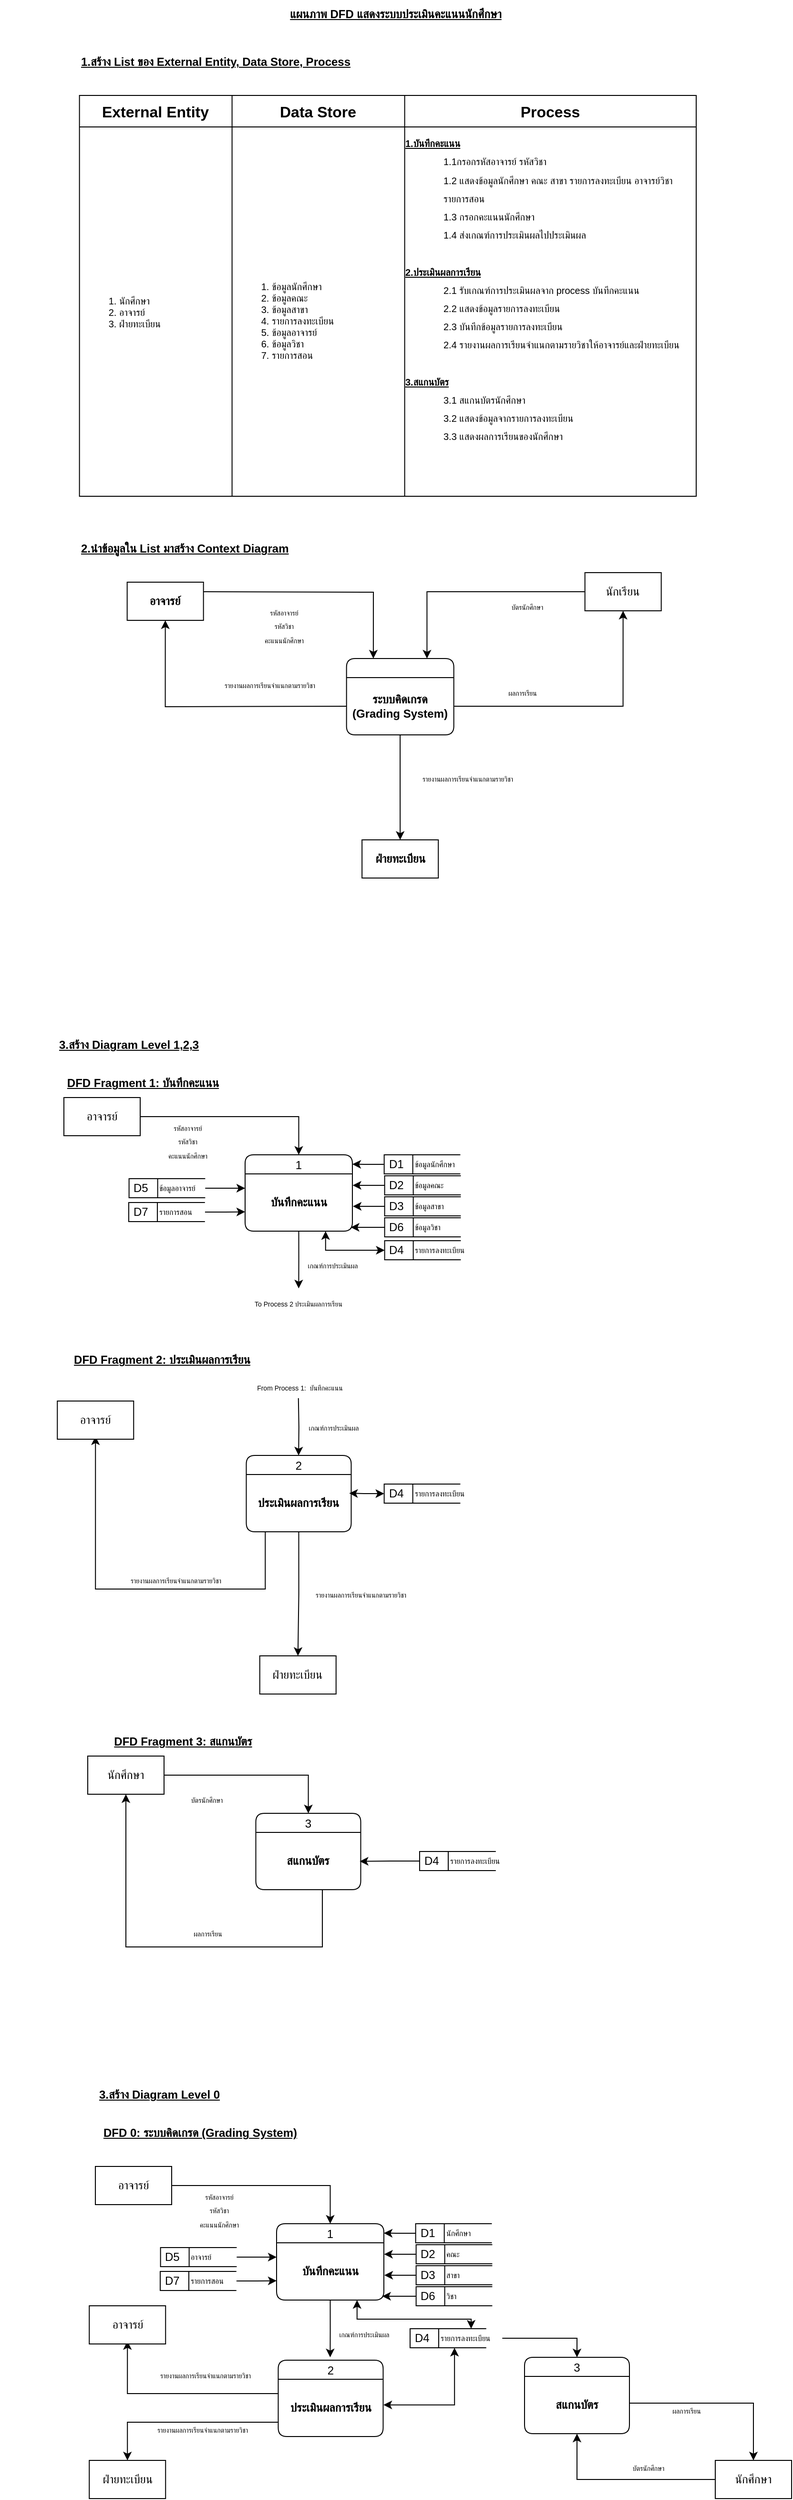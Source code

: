 <mxfile version="24.7.7">
  <diagram name="Page-1" id="Der8zMHYG1zPOgQvjff3">
    <mxGraphModel dx="1434" dy="1473" grid="1" gridSize="10" guides="1" tooltips="1" connect="1" arrows="1" fold="1" page="1" pageScale="1" pageWidth="850" pageHeight="1100" math="0" shadow="0">
      <root>
        <mxCell id="0" />
        <mxCell id="1" parent="0" />
        <mxCell id="BfDETy3NYfyeIANwtvM1-1" value="&#xa;" style="swimlane;fontStyle=0;childLayout=stackLayout;horizontal=1;startSize=20;fillColor=#ffffff;horizontalStack=0;resizeParent=1;resizeParentMax=0;resizeLast=0;collapsible=0;marginBottom=0;swimlaneFillColor=#ffffff;rounded=1;" parent="1" vertex="1">
          <mxGeometry x="333.34" y="-340" width="112.5" height="80" as="geometry" />
        </mxCell>
        <mxCell id="BfDETy3NYfyeIANwtvM1-2" value="&lt;b&gt;ระบบคิดเกรด&lt;/b&gt;&lt;div&gt;&lt;b&gt;(Grading System)&lt;/b&gt;&lt;/div&gt;" style="text;strokeColor=none;align=center;fillColor=none;html=1;verticalAlign=middle;whiteSpace=wrap;rounded=0;" parent="BfDETy3NYfyeIANwtvM1-1" vertex="1">
          <mxGeometry y="20" width="112.5" height="60" as="geometry" />
        </mxCell>
        <mxCell id="BfDETy3NYfyeIANwtvM1-20" style="edgeStyle=orthogonalEdgeStyle;rounded=0;orthogonalLoop=1;jettySize=auto;html=1;exitX=0;exitY=0.5;exitDx=0;exitDy=0;entryX=0.75;entryY=0;entryDx=0;entryDy=0;" parent="1" source="BfDETy3NYfyeIANwtvM1-3" target="BfDETy3NYfyeIANwtvM1-1" edge="1">
          <mxGeometry relative="1" as="geometry" />
        </mxCell>
        <mxCell id="BfDETy3NYfyeIANwtvM1-3" value="นักเรียน" style="rounded=0;whiteSpace=wrap;html=1;" parent="1" vertex="1">
          <mxGeometry x="583.34" y="-430" width="80" height="40" as="geometry" />
        </mxCell>
        <mxCell id="BfDETy3NYfyeIANwtvM1-11" style="edgeStyle=orthogonalEdgeStyle;rounded=0;orthogonalLoop=1;jettySize=auto;html=1;entryX=0.5;entryY=1;entryDx=0;entryDy=0;" parent="1" source="BfDETy3NYfyeIANwtvM1-2" target="BfDETy3NYfyeIANwtvM1-3" edge="1">
          <mxGeometry relative="1" as="geometry" />
        </mxCell>
        <mxCell id="BfDETy3NYfyeIANwtvM1-13" value="&lt;b&gt;อาจารย์&lt;/b&gt;" style="rounded=0;whiteSpace=wrap;html=1;" parent="1" vertex="1">
          <mxGeometry x="103.34" y="-420" width="80" height="40" as="geometry" />
        </mxCell>
        <mxCell id="BfDETy3NYfyeIANwtvM1-15" style="edgeStyle=orthogonalEdgeStyle;rounded=0;orthogonalLoop=1;jettySize=auto;html=1;entryX=0.25;entryY=0;entryDx=0;entryDy=0;" parent="1" target="BfDETy3NYfyeIANwtvM1-1" edge="1">
          <mxGeometry relative="1" as="geometry">
            <mxPoint x="183.34" y="-410.0" as="sourcePoint" />
            <mxPoint x="333.34" y="-409.34" as="targetPoint" />
          </mxGeometry>
        </mxCell>
        <mxCell id="BfDETy3NYfyeIANwtvM1-17" value="&lt;font style=&quot;font-size: 7px;&quot;&gt;รหัสอาจารย์&lt;/font&gt;&lt;div&gt;&lt;div&gt;&lt;span style=&quot;font-size: 7px;&quot;&gt;รหัสวิชา&lt;/span&gt;&lt;/div&gt;&lt;div&gt;&lt;span style=&quot;background-color: initial; font-size: 7px;&quot;&gt;คะแนนนักศึกษา&lt;/span&gt;&lt;/div&gt;&lt;/div&gt;" style="text;strokeColor=none;align=center;fillColor=none;html=1;verticalAlign=middle;whiteSpace=wrap;rounded=0;" parent="1" vertex="1">
          <mxGeometry x="223.34" y="-405" width="90" height="60" as="geometry" />
        </mxCell>
        <mxCell id="BfDETy3NYfyeIANwtvM1-18" style="edgeStyle=orthogonalEdgeStyle;rounded=0;orthogonalLoop=1;jettySize=auto;html=1;entryX=0.5;entryY=1;entryDx=0;entryDy=0;" parent="1" target="BfDETy3NYfyeIANwtvM1-13" edge="1">
          <mxGeometry relative="1" as="geometry">
            <mxPoint x="333.34" y="-290" as="sourcePoint" />
            <mxPoint x="182.34" y="-289.92" as="targetPoint" />
          </mxGeometry>
        </mxCell>
        <mxCell id="BfDETy3NYfyeIANwtvM1-19" value="&lt;div&gt;&lt;span style=&quot;font-size: 7px;&quot;&gt;รายงานผลการเรียนจำแนกตามรายวิชา&lt;/span&gt;&lt;/div&gt;" style="text;strokeColor=none;align=center;fillColor=none;html=1;verticalAlign=middle;whiteSpace=wrap;rounded=0;" parent="1" vertex="1">
          <mxGeometry x="193.34" y="-328" width="120" height="30" as="geometry" />
        </mxCell>
        <mxCell id="BfDETy3NYfyeIANwtvM1-22" value="&lt;font style=&quot;font-size: 7px;&quot;&gt;บัตรนักศึกษา&lt;/font&gt;" style="text;strokeColor=none;align=center;fillColor=none;html=1;verticalAlign=middle;whiteSpace=wrap;rounded=0;" parent="1" vertex="1">
          <mxGeometry x="478.34" y="-410" width="90" height="30" as="geometry" />
        </mxCell>
        <mxCell id="BfDETy3NYfyeIANwtvM1-23" value="&lt;b&gt;ฝ่ายทะเบียน&lt;/b&gt;" style="rounded=0;whiteSpace=wrap;html=1;" parent="1" vertex="1">
          <mxGeometry x="349.59" y="-150" width="80" height="40" as="geometry" />
        </mxCell>
        <mxCell id="BfDETy3NYfyeIANwtvM1-24" style="edgeStyle=orthogonalEdgeStyle;rounded=0;orthogonalLoop=1;jettySize=auto;html=1;" parent="1" source="BfDETy3NYfyeIANwtvM1-2" target="BfDETy3NYfyeIANwtvM1-23" edge="1">
          <mxGeometry relative="1" as="geometry" />
        </mxCell>
        <mxCell id="BfDETy3NYfyeIANwtvM1-25" value="&lt;font style=&quot;font-size: 7px;&quot;&gt;ผลการเรียน&lt;/font&gt;" style="text;strokeColor=none;align=center;fillColor=none;html=1;verticalAlign=middle;whiteSpace=wrap;rounded=0;" parent="1" vertex="1">
          <mxGeometry x="473.34" y="-320" width="90" height="30" as="geometry" />
        </mxCell>
        <mxCell id="BfDETy3NYfyeIANwtvM1-27" value="&lt;b&gt;&lt;u&gt;2.นำข้อมูลใน List มาสร้าง Context Diagram&lt;/u&gt;&lt;/b&gt;" style="text;strokeColor=none;align=left;fillColor=none;html=1;verticalAlign=middle;whiteSpace=wrap;rounded=0;" parent="1" vertex="1">
          <mxGeometry x="53.32" y="-470" width="266.66" height="30" as="geometry" />
        </mxCell>
        <mxCell id="BfDETy3NYfyeIANwtvM1-30" value="" style="shape=table;startSize=0;container=1;collapsible=0;childLayout=tableLayout;fontSize=16;" parent="1" vertex="1">
          <mxGeometry x="53.32" y="-930" width="646.68" height="420" as="geometry" />
        </mxCell>
        <mxCell id="BfDETy3NYfyeIANwtvM1-31" value="" style="shape=tableRow;horizontal=0;startSize=0;swimlaneHead=0;swimlaneBody=0;strokeColor=inherit;top=0;left=0;bottom=0;right=0;collapsible=0;dropTarget=0;fillColor=none;points=[[0,0.5],[1,0.5]];portConstraint=eastwest;fontSize=16;" parent="BfDETy3NYfyeIANwtvM1-30" vertex="1">
          <mxGeometry width="646.68" height="33" as="geometry" />
        </mxCell>
        <mxCell id="BfDETy3NYfyeIANwtvM1-32" value="&lt;b&gt;External Entity&lt;/b&gt;" style="shape=partialRectangle;html=1;whiteSpace=wrap;connectable=0;strokeColor=inherit;overflow=hidden;fillColor=none;top=0;left=0;bottom=0;right=0;pointerEvents=1;fontSize=16;" parent="BfDETy3NYfyeIANwtvM1-31" vertex="1">
          <mxGeometry width="160" height="33" as="geometry">
            <mxRectangle width="160" height="33" as="alternateBounds" />
          </mxGeometry>
        </mxCell>
        <mxCell id="BfDETy3NYfyeIANwtvM1-33" value="&lt;b&gt;Data Store&lt;/b&gt;" style="shape=partialRectangle;html=1;whiteSpace=wrap;connectable=0;strokeColor=inherit;overflow=hidden;fillColor=none;top=0;left=0;bottom=0;right=0;pointerEvents=1;fontSize=16;" parent="BfDETy3NYfyeIANwtvM1-31" vertex="1">
          <mxGeometry x="160" width="181" height="33" as="geometry">
            <mxRectangle width="181" height="33" as="alternateBounds" />
          </mxGeometry>
        </mxCell>
        <mxCell id="BfDETy3NYfyeIANwtvM1-34" value="&lt;b&gt;Process&lt;/b&gt;" style="shape=partialRectangle;html=1;whiteSpace=wrap;connectable=0;strokeColor=inherit;overflow=hidden;fillColor=none;top=0;left=0;bottom=0;right=0;pointerEvents=1;fontSize=16;" parent="BfDETy3NYfyeIANwtvM1-31" vertex="1">
          <mxGeometry x="341" width="306" height="33" as="geometry">
            <mxRectangle width="306" height="33" as="alternateBounds" />
          </mxGeometry>
        </mxCell>
        <mxCell id="BfDETy3NYfyeIANwtvM1-35" value="" style="shape=tableRow;horizontal=0;startSize=0;swimlaneHead=0;swimlaneBody=0;strokeColor=inherit;top=0;left=0;bottom=0;right=0;collapsible=0;dropTarget=0;fillColor=none;points=[[0,0.5],[1,0.5]];portConstraint=eastwest;fontSize=16;" parent="BfDETy3NYfyeIANwtvM1-30" vertex="1">
          <mxGeometry y="33" width="646.68" height="387" as="geometry" />
        </mxCell>
        <mxCell id="BfDETy3NYfyeIANwtvM1-36" value="&lt;ol style=&quot;font-size: 10px;&quot;&gt;&lt;li&gt;นักศึกษา&lt;/li&gt;&lt;li&gt;อาจารย์&lt;/li&gt;&lt;li&gt;ฝ่ายทะเบียน&lt;/li&gt;&lt;/ol&gt;" style="shape=partialRectangle;html=1;whiteSpace=wrap;connectable=0;strokeColor=inherit;overflow=hidden;fillColor=none;top=0;left=0;bottom=0;right=0;pointerEvents=1;fontSize=16;align=left;" parent="BfDETy3NYfyeIANwtvM1-35" vertex="1">
          <mxGeometry width="160" height="387" as="geometry">
            <mxRectangle width="160" height="387" as="alternateBounds" />
          </mxGeometry>
        </mxCell>
        <mxCell id="BfDETy3NYfyeIANwtvM1-37" value="&lt;div&gt;&lt;span style=&quot;font-size: 10px;&quot;&gt;&lt;br&gt;&lt;/span&gt;&lt;/div&gt;&lt;ol style=&quot;font-size: 10px;&quot;&gt;&lt;li&gt;ข้อมูลนักศึกษา&lt;/li&gt;&lt;li&gt;&lt;font style=&quot;font-size: 10px;&quot;&gt;ข้อมูลคณะ&lt;/font&gt;&lt;/li&gt;&lt;li&gt;&lt;span style=&quot;background-color: initial;&quot;&gt;ข้อมูลสาขา&lt;/span&gt;&lt;/li&gt;&lt;li&gt;รายการลงทะเบียน&lt;/li&gt;&lt;li&gt;ข้อมูลอาจารย์&lt;/li&gt;&lt;li&gt;ข้อมูลวิชา&lt;/li&gt;&lt;li&gt;รายการสอน&lt;/li&gt;&lt;/ol&gt;" style="shape=partialRectangle;html=1;whiteSpace=wrap;connectable=0;strokeColor=inherit;overflow=hidden;fillColor=none;top=0;left=0;bottom=0;right=0;pointerEvents=1;fontSize=16;align=left;" parent="BfDETy3NYfyeIANwtvM1-35" vertex="1">
          <mxGeometry x="160" width="181" height="387" as="geometry">
            <mxRectangle width="181" height="387" as="alternateBounds" />
          </mxGeometry>
        </mxCell>
        <mxCell id="BfDETy3NYfyeIANwtvM1-38" value="&lt;div style=&quot;text-align: left;&quot;&gt;&lt;span style=&quot;font-size: 10px; background-color: initial;&quot;&gt;&lt;b&gt;&lt;u&gt;1.บันทึกคะแนน&lt;/u&gt;&lt;/b&gt;&lt;/span&gt;&lt;/div&gt;&lt;blockquote style=&quot;margin: 0 0 0 40px; border: none; padding: 0px;&quot;&gt;&lt;div style=&quot;text-align: left;&quot;&gt;&lt;span style=&quot;background-color: initial; font-size: 10px;&quot;&gt;1.1กรอกรหัสอาจารย์ รหัสวิชา&amp;nbsp;&lt;/span&gt;&lt;/div&gt;&lt;/blockquote&gt;&lt;blockquote style=&quot;margin: 0 0 0 40px; border: none; padding: 0px;&quot;&gt;&lt;div style=&quot;text-align: left;&quot;&gt;&lt;span style=&quot;font-size: 10px;&quot;&gt;1.2 แสดงข้อมูลนักศึกษา คณะ สาขา รายการลงทะเบียน อาจารย์วิชา รายการสอน&lt;/span&gt;&lt;/div&gt;&lt;div style=&quot;text-align: left;&quot;&gt;&lt;span style=&quot;font-size: 10px;&quot;&gt;1.3 กรอกคะแนนนักศึกษา&lt;/span&gt;&lt;/div&gt;&lt;div style=&quot;text-align: left;&quot;&gt;&lt;span style=&quot;background-color: initial; font-size: 10px;&quot;&gt;1.4 ส่งเกณฑ์การประเมินผลไปประเมินผล&lt;/span&gt;&lt;/div&gt;&lt;/blockquote&gt;&lt;div style=&quot;text-align: left;&quot;&gt;&lt;span style=&quot;background-color: initial; font-size: 10px;&quot;&gt;&lt;br&gt;&lt;/span&gt;&lt;/div&gt;&lt;div style=&quot;text-align: left;&quot;&gt;&lt;span style=&quot;font-size: 10px;&quot;&gt;&lt;b&gt;&lt;u&gt;2.ประเมินผลการเรียน&lt;/u&gt;&lt;/b&gt;&lt;/span&gt;&lt;/div&gt;&lt;blockquote style=&quot;margin: 0 0 0 40px; border: none; padding: 0px;&quot;&gt;&lt;div style=&quot;text-align: left;&quot;&gt;&lt;span style=&quot;font-size: 10px;&quot;&gt;2.1 รับเกณฑ์การประเมินผลจาก process บันทึกคะแนน&lt;/span&gt;&lt;/div&gt;&lt;div style=&quot;text-align: left;&quot;&gt;&lt;span style=&quot;font-size: 10px;&quot;&gt;2.2 แสดงข้อมูลรายการลงทะเบียน&lt;/span&gt;&lt;/div&gt;&lt;div style=&quot;text-align: left;&quot;&gt;&lt;span style=&quot;font-size: 10px;&quot;&gt;2.3 บันทึกข้อมูล&lt;/span&gt;&lt;span style=&quot;font-size: 10px; background-color: initial;&quot;&gt;รายการลงทะเบียน&lt;/span&gt;&lt;/div&gt;&lt;div style=&quot;text-align: left;&quot;&gt;&lt;span style=&quot;font-size: 10px;&quot;&gt;2.4 รายงานผลการเรียนจำแนกตามรายวิชาให้อาจารย์และฝ่ายทะเบียน&lt;/span&gt;&lt;/div&gt;&lt;/blockquote&gt;&lt;div style=&quot;text-align: left;&quot;&gt;&lt;br&gt;&lt;/div&gt;&lt;div style=&quot;text-align: left;&quot;&gt;&lt;span style=&quot;font-size: 10px;&quot;&gt;&lt;b&gt;&lt;u&gt;3.สแกนบัตร&lt;/u&gt;&lt;/b&gt;&lt;/span&gt;&lt;/div&gt;&lt;blockquote style=&quot;margin: 0 0 0 40px; border: none; padding: 0px;&quot;&gt;&lt;div style=&quot;text-align: left;&quot;&gt;&lt;span style=&quot;font-size: 10px;&quot;&gt;3.1 สแกนบัตรนักศึกษา&lt;/span&gt;&lt;/div&gt;&lt;div style=&quot;text-align: left;&quot;&gt;&lt;span style=&quot;font-size: 10px;&quot;&gt;3.2 แสดงข้อมูลจากรายการลงทะเบียน&lt;/span&gt;&lt;/div&gt;&lt;div style=&quot;text-align: left;&quot;&gt;&lt;span style=&quot;font-size: 10px;&quot;&gt;3.3 แสดงผลการเรียนของนักศึกษา&lt;/span&gt;&lt;/div&gt;&lt;/blockquote&gt;&lt;div style=&quot;text-align: left;&quot;&gt;&lt;span style=&quot;font-size: 10px;&quot;&gt;&lt;br&gt;&lt;/span&gt;&lt;/div&gt;&lt;div style=&quot;text-align: left;&quot;&gt;&lt;span style=&quot;background-color: initial; font-size: 10px;&quot;&gt;&amp;nbsp;&lt;/span&gt;&lt;/div&gt;&lt;div style=&quot;text-align: left; font-size: 10px;&quot;&gt;&lt;font style=&quot;font-size: 10px;&quot;&gt;&lt;br&gt;&lt;/font&gt;&lt;/div&gt;" style="shape=partialRectangle;html=1;whiteSpace=wrap;connectable=0;strokeColor=inherit;overflow=hidden;fillColor=none;top=0;left=0;bottom=0;right=0;pointerEvents=1;fontSize=16;" parent="BfDETy3NYfyeIANwtvM1-35" vertex="1">
          <mxGeometry x="341" width="306" height="387" as="geometry">
            <mxRectangle width="306" height="387" as="alternateBounds" />
          </mxGeometry>
        </mxCell>
        <mxCell id="x2Dsk5Kjv8Gvdhb8HaiJ-13" value="&lt;span style=&quot;font-size: 7px;&quot;&gt;รายงานผลการเรียนจำแนกตามรายวิชา&lt;/span&gt;" style="text;strokeColor=none;align=center;fillColor=none;html=1;verticalAlign=middle;whiteSpace=wrap;rounded=0;" parent="1" vertex="1">
          <mxGeometry x="388.34" y="-230" width="145" height="30" as="geometry" />
        </mxCell>
        <mxCell id="x2Dsk5Kjv8Gvdhb8HaiJ-19" style="edgeStyle=orthogonalEdgeStyle;rounded=0;orthogonalLoop=1;jettySize=auto;html=1;exitX=1;exitY=0.5;exitDx=0;exitDy=0;" parent="1" source="x2Dsk5Kjv8Gvdhb8HaiJ-14" target="x2Dsk5Kjv8Gvdhb8HaiJ-16" edge="1">
          <mxGeometry relative="1" as="geometry" />
        </mxCell>
        <mxCell id="x2Dsk5Kjv8Gvdhb8HaiJ-14" value="อาจารย์" style="rounded=0;whiteSpace=wrap;html=1;" parent="1" vertex="1">
          <mxGeometry x="37" y="120" width="80" height="40" as="geometry" />
        </mxCell>
        <mxCell id="x2Dsk5Kjv8Gvdhb8HaiJ-15" value="&lt;b&gt;&lt;u&gt;DFD Fragment 1: บันทึกคะแนน&lt;/u&gt;&lt;/b&gt;" style="text;strokeColor=none;align=center;fillColor=none;html=1;verticalAlign=middle;whiteSpace=wrap;rounded=0;" parent="1" vertex="1">
          <mxGeometry x="-30" y="90" width="300" height="30" as="geometry" />
        </mxCell>
        <mxCell id="x2Dsk5Kjv8Gvdhb8HaiJ-16" value="1" style="swimlane;fontStyle=0;childLayout=stackLayout;horizontal=1;startSize=20;fillColor=#ffffff;horizontalStack=0;resizeParent=1;resizeParentMax=0;resizeLast=0;collapsible=0;marginBottom=0;swimlaneFillColor=#ffffff;rounded=1;" parent="1" vertex="1">
          <mxGeometry x="227" y="180" width="112.5" height="80" as="geometry" />
        </mxCell>
        <mxCell id="x2Dsk5Kjv8Gvdhb8HaiJ-172" style="edgeStyle=orthogonalEdgeStyle;rounded=0;orthogonalLoop=1;jettySize=auto;html=1;exitX=0.5;exitY=1;exitDx=0;exitDy=0;" parent="x2Dsk5Kjv8Gvdhb8HaiJ-16" source="x2Dsk5Kjv8Gvdhb8HaiJ-17" edge="1">
          <mxGeometry relative="1" as="geometry">
            <mxPoint x="56.2" y="140" as="targetPoint" />
          </mxGeometry>
        </mxCell>
        <mxCell id="x2Dsk5Kjv8Gvdhb8HaiJ-17" value="&lt;b&gt;บันทึกคะแนน&lt;/b&gt;" style="text;strokeColor=none;align=center;fillColor=none;html=1;verticalAlign=middle;whiteSpace=wrap;rounded=0;" parent="x2Dsk5Kjv8Gvdhb8HaiJ-16" vertex="1">
          <mxGeometry y="20" width="112.5" height="60" as="geometry" />
        </mxCell>
        <mxCell id="x2Dsk5Kjv8Gvdhb8HaiJ-20" value="&lt;font style=&quot;font-size: 7px;&quot;&gt;รหัสอาจารย์&lt;/font&gt;&lt;div&gt;&lt;div&gt;&lt;span style=&quot;font-size: 7px;&quot;&gt;รหัสวิชา&lt;/span&gt;&lt;/div&gt;&lt;div&gt;&lt;span style=&quot;background-color: initial; font-size: 7px;&quot;&gt;คะแนนนักศึกษา&lt;/span&gt;&lt;/div&gt;&lt;/div&gt;" style="text;strokeColor=none;align=center;fillColor=none;html=1;verticalAlign=middle;whiteSpace=wrap;rounded=0;" parent="1" vertex="1">
          <mxGeometry x="117" y="150" width="100" height="30" as="geometry" />
        </mxCell>
        <mxCell id="x2Dsk5Kjv8Gvdhb8HaiJ-23" value="&lt;span style=&quot;font-size: 7px;&quot;&gt;เกณฑ์การประเมินผล&lt;/span&gt;" style="text;strokeColor=none;align=center;fillColor=none;html=1;verticalAlign=middle;whiteSpace=wrap;rounded=0;" parent="1" vertex="1">
          <mxGeometry x="260" y="280" width="118" height="30" as="geometry" />
        </mxCell>
        <mxCell id="x2Dsk5Kjv8Gvdhb8HaiJ-26" value="&lt;b&gt;&lt;u&gt;DFD Fragment 2:&amp;nbsp;&lt;/u&gt;&lt;/b&gt;&lt;b&gt;&lt;u&gt;ประเมินผลการเรียน&lt;/u&gt;&lt;/b&gt;" style="text;strokeColor=none;align=center;fillColor=none;html=1;verticalAlign=middle;whiteSpace=wrap;rounded=0;" parent="1" vertex="1">
          <mxGeometry x="-10" y="380" width="300" height="30" as="geometry" />
        </mxCell>
        <mxCell id="x2Dsk5Kjv8Gvdhb8HaiJ-27" value="2" style="swimlane;fontStyle=0;childLayout=stackLayout;horizontal=1;startSize=20;fillColor=#ffffff;horizontalStack=0;resizeParent=1;resizeParentMax=0;resizeLast=0;collapsible=0;marginBottom=0;swimlaneFillColor=#ffffff;rounded=1;" parent="1" vertex="1">
          <mxGeometry x="228.25" y="495" width="110" height="80" as="geometry" />
        </mxCell>
        <mxCell id="x2Dsk5Kjv8Gvdhb8HaiJ-28" value="&lt;b&gt;ประเมินผลการเรียน&lt;/b&gt;" style="text;strokeColor=none;align=center;fillColor=none;html=1;verticalAlign=middle;whiteSpace=wrap;rounded=0;" parent="x2Dsk5Kjv8Gvdhb8HaiJ-27" vertex="1">
          <mxGeometry y="20" width="110" height="60" as="geometry" />
        </mxCell>
        <mxCell id="x2Dsk5Kjv8Gvdhb8HaiJ-29" value="&lt;span style=&quot;font-size: 7px;&quot;&gt;&amp;nbsp; From Process 1:&amp;nbsp; บันทึกคะแนน&lt;/span&gt;" style="text;strokeColor=none;align=center;fillColor=none;html=1;verticalAlign=middle;whiteSpace=wrap;rounded=0;" parent="1" vertex="1">
          <mxGeometry x="204.88" y="408" width="155" height="30" as="geometry" />
        </mxCell>
        <mxCell id="x2Dsk5Kjv8Gvdhb8HaiJ-30" style="edgeStyle=orthogonalEdgeStyle;rounded=0;orthogonalLoop=1;jettySize=auto;html=1;exitX=0.25;exitY=1;exitDx=0;exitDy=0;" parent="1" source="x2Dsk5Kjv8Gvdhb8HaiJ-28" edge="1">
          <mxGeometry relative="1" as="geometry">
            <mxPoint x="275.13" y="585" as="sourcePoint" />
            <mxPoint x="70.114" y="475" as="targetPoint" />
            <Array as="points">
              <mxPoint x="248.13" y="635" />
              <mxPoint x="70.13" y="635" />
            </Array>
          </mxGeometry>
        </mxCell>
        <mxCell id="x2Dsk5Kjv8Gvdhb8HaiJ-31" value="&lt;span style=&quot;font-size: 7px;&quot;&gt;รายงานผลการเรียนจำแนกตามรายวิชา&lt;/span&gt;" style="text;strokeColor=none;align=center;fillColor=none;html=1;verticalAlign=middle;whiteSpace=wrap;rounded=0;" parent="1" vertex="1">
          <mxGeometry x="92.13" y="610" width="124.87" height="30" as="geometry" />
        </mxCell>
        <mxCell id="x2Dsk5Kjv8Gvdhb8HaiJ-32" value="ฝ่ายทะเบียน" style="rounded=0;whiteSpace=wrap;html=1;" parent="1" vertex="1">
          <mxGeometry x="242.38" y="705" width="80" height="40" as="geometry" />
        </mxCell>
        <mxCell id="x2Dsk5Kjv8Gvdhb8HaiJ-33" style="edgeStyle=orthogonalEdgeStyle;rounded=0;orthogonalLoop=1;jettySize=auto;html=1;exitX=0.5;exitY=1;exitDx=0;exitDy=0;" parent="1" source="x2Dsk5Kjv8Gvdhb8HaiJ-28" target="x2Dsk5Kjv8Gvdhb8HaiJ-32" edge="1">
          <mxGeometry relative="1" as="geometry" />
        </mxCell>
        <mxCell id="x2Dsk5Kjv8Gvdhb8HaiJ-34" value="&lt;span style=&quot;font-size: 7px;&quot;&gt;รายงานผลการเรียนจำแนกตามรายวิชา&lt;/span&gt;" style="text;strokeColor=none;align=center;fillColor=none;html=1;verticalAlign=middle;whiteSpace=wrap;rounded=0;" parent="1" vertex="1">
          <mxGeometry x="281.38" y="625" width="134.87" height="30" as="geometry" />
        </mxCell>
        <mxCell id="x2Dsk5Kjv8Gvdhb8HaiJ-35" style="edgeStyle=orthogonalEdgeStyle;rounded=0;orthogonalLoop=1;jettySize=auto;html=1;exitX=1;exitY=0.5;exitDx=0;exitDy=0;" parent="1" source="x2Dsk5Kjv8Gvdhb8HaiJ-36" target="x2Dsk5Kjv8Gvdhb8HaiJ-38" edge="1">
          <mxGeometry relative="1" as="geometry" />
        </mxCell>
        <mxCell id="x2Dsk5Kjv8Gvdhb8HaiJ-36" value="นักศึกษา" style="rounded=0;whiteSpace=wrap;html=1;" parent="1" vertex="1">
          <mxGeometry x="62" y="810" width="80" height="40" as="geometry" />
        </mxCell>
        <mxCell id="x2Dsk5Kjv8Gvdhb8HaiJ-37" value="&lt;b&gt;&lt;u&gt;DFD Fragment 3: สแกนบัตร&lt;/u&gt;&lt;/b&gt;" style="text;strokeColor=none;align=center;fillColor=none;html=1;verticalAlign=middle;whiteSpace=wrap;rounded=0;" parent="1" vertex="1">
          <mxGeometry x="12" y="780" width="300" height="30" as="geometry" />
        </mxCell>
        <mxCell id="x2Dsk5Kjv8Gvdhb8HaiJ-38" value="3" style="swimlane;fontStyle=0;childLayout=stackLayout;horizontal=1;startSize=20;fillColor=#ffffff;horizontalStack=0;resizeParent=1;resizeParentMax=0;resizeLast=0;collapsible=0;marginBottom=0;swimlaneFillColor=#ffffff;rounded=1;" parent="1" vertex="1">
          <mxGeometry x="238.25" y="870" width="110" height="80" as="geometry" />
        </mxCell>
        <mxCell id="x2Dsk5Kjv8Gvdhb8HaiJ-39" value="&lt;b&gt;สแกนบัตร&lt;/b&gt;" style="text;strokeColor=none;align=center;fillColor=none;html=1;verticalAlign=middle;whiteSpace=wrap;rounded=0;" parent="x2Dsk5Kjv8Gvdhb8HaiJ-38" vertex="1">
          <mxGeometry y="20" width="110" height="60" as="geometry" />
        </mxCell>
        <mxCell id="x2Dsk5Kjv8Gvdhb8HaiJ-40" value="&lt;span style=&quot;font-size: 7px;&quot;&gt;บัตรนักศึกษา&lt;/span&gt;" style="text;strokeColor=none;align=center;fillColor=none;html=1;verticalAlign=middle;whiteSpace=wrap;rounded=0;" parent="1" vertex="1">
          <mxGeometry x="137" y="840" width="100" height="30" as="geometry" />
        </mxCell>
        <mxCell id="x2Dsk5Kjv8Gvdhb8HaiJ-41" style="edgeStyle=orthogonalEdgeStyle;rounded=0;orthogonalLoop=1;jettySize=auto;html=1;exitX=0.5;exitY=1;exitDx=0;exitDy=0;" parent="1" source="x2Dsk5Kjv8Gvdhb8HaiJ-39" target="x2Dsk5Kjv8Gvdhb8HaiJ-36" edge="1">
          <mxGeometry relative="1" as="geometry">
            <mxPoint x="320" y="950" as="sourcePoint" />
            <Array as="points">
              <mxPoint x="308" y="1010" />
              <mxPoint x="102" y="1010" />
            </Array>
          </mxGeometry>
        </mxCell>
        <mxCell id="x2Dsk5Kjv8Gvdhb8HaiJ-42" value="&lt;span style=&quot;font-size: 7px;&quot;&gt;ผลการเรียน&lt;/span&gt;" style="text;strokeColor=none;align=center;fillColor=none;html=1;verticalAlign=middle;whiteSpace=wrap;rounded=0;" parent="1" vertex="1">
          <mxGeometry x="138.25" y="980" width="100" height="30" as="geometry" />
        </mxCell>
        <mxCell id="x2Dsk5Kjv8Gvdhb8HaiJ-47" value="&lt;b&gt;&lt;u&gt;DFD 0: ระบบคิดเกรด (Grading System)&lt;/u&gt;&lt;/b&gt;" style="text;strokeColor=none;align=center;fillColor=none;html=1;verticalAlign=middle;whiteSpace=wrap;rounded=0;" parent="1" vertex="1">
          <mxGeometry x="30.13" y="1190" width="300" height="30" as="geometry" />
        </mxCell>
        <mxCell id="x2Dsk5Kjv8Gvdhb8HaiJ-59" value="" style="group" parent="1" vertex="1" connectable="0">
          <mxGeometry x="372.83" y="180" width="90" height="20" as="geometry" />
        </mxCell>
        <mxCell id="x2Dsk5Kjv8Gvdhb8HaiJ-53" value="D1" style="html=1;dashed=0;whiteSpace=wrap;shape=mxgraph.dfd.dataStoreID;align=left;spacingLeft=3;points=[[0,0],[0.5,0],[1,0],[0,0.5],[1,0.5],[0,1],[0.5,1],[1,1]];" parent="x2Dsk5Kjv8Gvdhb8HaiJ-59" vertex="1">
          <mxGeometry width="79.87" height="20" as="geometry" />
        </mxCell>
        <mxCell id="x2Dsk5Kjv8Gvdhb8HaiJ-58" value="&lt;div style=&quot;text-align: justify; line-height: 40%;&quot;&gt;&lt;span style=&quot;font-size: 8px;&quot;&gt;ข้อมูลนักศึกษา&lt;/span&gt;&lt;/div&gt;" style="text;whiteSpace=wrap;html=1;" parent="x2Dsk5Kjv8Gvdhb8HaiJ-59" vertex="1">
          <mxGeometry x="29.87" width="60.13" height="20" as="geometry" />
        </mxCell>
        <mxCell id="x2Dsk5Kjv8Gvdhb8HaiJ-60" style="edgeStyle=orthogonalEdgeStyle;rounded=0;orthogonalLoop=1;jettySize=auto;html=1;entryX=0.986;entryY=0.064;entryDx=0;entryDy=0;entryPerimeter=0;" parent="1" source="x2Dsk5Kjv8Gvdhb8HaiJ-53" edge="1">
          <mxGeometry relative="1" as="geometry">
            <mxPoint x="339.505" y="189.84" as="targetPoint" />
          </mxGeometry>
        </mxCell>
        <mxCell id="x2Dsk5Kjv8Gvdhb8HaiJ-140" value="" style="group" parent="1" vertex="1" connectable="0">
          <mxGeometry x="373.32" y="202" width="79.87" height="20" as="geometry" />
        </mxCell>
        <mxCell id="x2Dsk5Kjv8Gvdhb8HaiJ-141" value="D2" style="html=1;dashed=0;whiteSpace=wrap;shape=mxgraph.dfd.dataStoreID;align=left;spacingLeft=3;points=[[0,0],[0.5,0],[1,0],[0,0.5],[1,0.5],[0,1],[0.5,1],[1,1]];" parent="x2Dsk5Kjv8Gvdhb8HaiJ-140" vertex="1">
          <mxGeometry width="79.87" height="20" as="geometry" />
        </mxCell>
        <mxCell id="x2Dsk5Kjv8Gvdhb8HaiJ-142" value="&lt;div style=&quot;text-align: justify; line-height: 40%;&quot;&gt;&lt;span style=&quot;font-size: 8px; background-color: initial;&quot;&gt;ข้อมูล&lt;/span&gt;&lt;span style=&quot;font-size: 8px;&quot;&gt;คณะ&lt;/span&gt;&lt;/div&gt;" style="text;whiteSpace=wrap;html=1;" parent="x2Dsk5Kjv8Gvdhb8HaiJ-140" vertex="1">
          <mxGeometry x="29.87" width="50" height="20" as="geometry" />
        </mxCell>
        <mxCell id="x2Dsk5Kjv8Gvdhb8HaiJ-144" value="" style="group" parent="1" vertex="1" connectable="0">
          <mxGeometry x="373.32" y="224" width="79.87" height="20" as="geometry" />
        </mxCell>
        <mxCell id="x2Dsk5Kjv8Gvdhb8HaiJ-154" style="edgeStyle=orthogonalEdgeStyle;rounded=0;orthogonalLoop=1;jettySize=auto;html=1;exitX=0;exitY=0.5;exitDx=0;exitDy=0;" parent="x2Dsk5Kjv8Gvdhb8HaiJ-144" source="x2Dsk5Kjv8Gvdhb8HaiJ-145" edge="1">
          <mxGeometry relative="1" as="geometry">
            <mxPoint x="-33.32" y="9.944" as="targetPoint" />
          </mxGeometry>
        </mxCell>
        <mxCell id="x2Dsk5Kjv8Gvdhb8HaiJ-145" value="D3" style="html=1;dashed=0;whiteSpace=wrap;shape=mxgraph.dfd.dataStoreID;align=left;spacingLeft=3;points=[[0,0],[0.5,0],[1,0],[0,0.5],[1,0.5],[0,1],[0.5,1],[1,1]];" parent="x2Dsk5Kjv8Gvdhb8HaiJ-144" vertex="1">
          <mxGeometry width="79.87" height="20" as="geometry" />
        </mxCell>
        <mxCell id="x2Dsk5Kjv8Gvdhb8HaiJ-146" value="&lt;div style=&quot;text-align: justify; line-height: 40%;&quot;&gt;&lt;span style=&quot;font-size: 8px; background-color: initial;&quot;&gt;ข้อมูล&lt;/span&gt;&lt;span style=&quot;font-size: 8px;&quot;&gt;สาขา&lt;/span&gt;&lt;/div&gt;" style="text;whiteSpace=wrap;html=1;" parent="x2Dsk5Kjv8Gvdhb8HaiJ-144" vertex="1">
          <mxGeometry x="29.87" width="50" height="20" as="geometry" />
        </mxCell>
        <mxCell id="x2Dsk5Kjv8Gvdhb8HaiJ-151" value="" style="group" parent="1" vertex="1" connectable="0">
          <mxGeometry x="373.32" y="246" width="79.87" height="20" as="geometry" />
        </mxCell>
        <mxCell id="x2Dsk5Kjv8Gvdhb8HaiJ-152" value="D6" style="html=1;dashed=0;whiteSpace=wrap;shape=mxgraph.dfd.dataStoreID;align=left;spacingLeft=3;points=[[0,0],[0.5,0],[1,0],[0,0.5],[1,0.5],[0,1],[0.5,1],[1,1]];" parent="x2Dsk5Kjv8Gvdhb8HaiJ-151" vertex="1">
          <mxGeometry width="79.87" height="20" as="geometry" />
        </mxCell>
        <mxCell id="x2Dsk5Kjv8Gvdhb8HaiJ-153" value="&lt;div style=&quot;text-align: justify; line-height: 40%;&quot;&gt;&lt;span style=&quot;font-size: 8px; background-color: initial;&quot;&gt;ข้อมูล&lt;/span&gt;&lt;span style=&quot;font-size: 8px;&quot;&gt;วิชา&lt;/span&gt;&lt;/div&gt;" style="text;whiteSpace=wrap;html=1;" parent="x2Dsk5Kjv8Gvdhb8HaiJ-151" vertex="1">
          <mxGeometry x="29.87" width="50" height="20" as="geometry" />
        </mxCell>
        <mxCell id="x2Dsk5Kjv8Gvdhb8HaiJ-157" style="edgeStyle=orthogonalEdgeStyle;rounded=0;orthogonalLoop=1;jettySize=auto;html=1;exitX=0;exitY=0.5;exitDx=0;exitDy=0;entryX=0.985;entryY=0.935;entryDx=0;entryDy=0;entryPerimeter=0;" parent="1" source="x2Dsk5Kjv8Gvdhb8HaiJ-152" target="x2Dsk5Kjv8Gvdhb8HaiJ-17" edge="1">
          <mxGeometry relative="1" as="geometry" />
        </mxCell>
        <mxCell id="x2Dsk5Kjv8Gvdhb8HaiJ-159" style="edgeStyle=orthogonalEdgeStyle;rounded=0;orthogonalLoop=1;jettySize=auto;html=1;exitX=0;exitY=0.5;exitDx=0;exitDy=0;entryX=1.003;entryY=0.185;entryDx=0;entryDy=0;entryPerimeter=0;" parent="1" source="x2Dsk5Kjv8Gvdhb8HaiJ-141" target="x2Dsk5Kjv8Gvdhb8HaiJ-17" edge="1">
          <mxGeometry relative="1" as="geometry" />
        </mxCell>
        <mxCell id="x2Dsk5Kjv8Gvdhb8HaiJ-160" value="" style="group" parent="1" vertex="1" connectable="0">
          <mxGeometry x="105.32" y="205" width="79.87" height="20" as="geometry" />
        </mxCell>
        <mxCell id="x2Dsk5Kjv8Gvdhb8HaiJ-161" value="D5" style="html=1;dashed=0;whiteSpace=wrap;shape=mxgraph.dfd.dataStoreID;align=left;spacingLeft=3;points=[[0,0],[0.5,0],[1,0],[0,0.5],[1,0.5],[0,1],[0.5,1],[1,1]];" parent="x2Dsk5Kjv8Gvdhb8HaiJ-160" vertex="1">
          <mxGeometry width="79.87" height="20" as="geometry" />
        </mxCell>
        <mxCell id="x2Dsk5Kjv8Gvdhb8HaiJ-162" value="&lt;div style=&quot;text-align: justify; line-height: 40%;&quot;&gt;&lt;span style=&quot;font-size: 8px; background-color: initial;&quot;&gt;ข้อมูล&lt;/span&gt;&lt;span style=&quot;font-size: 8px;&quot;&gt;อาจารย์&lt;/span&gt;&lt;/div&gt;" style="text;whiteSpace=wrap;html=1;" parent="x2Dsk5Kjv8Gvdhb8HaiJ-160" vertex="1">
          <mxGeometry x="29.87" width="50" height="20" as="geometry" />
        </mxCell>
        <mxCell id="x2Dsk5Kjv8Gvdhb8HaiJ-165" style="edgeStyle=orthogonalEdgeStyle;rounded=0;orthogonalLoop=1;jettySize=auto;html=1;entryX=0;entryY=0.25;entryDx=0;entryDy=0;" parent="1" source="x2Dsk5Kjv8Gvdhb8HaiJ-162" target="x2Dsk5Kjv8Gvdhb8HaiJ-17" edge="1">
          <mxGeometry relative="1" as="geometry" />
        </mxCell>
        <mxCell id="x2Dsk5Kjv8Gvdhb8HaiJ-167" style="edgeStyle=orthogonalEdgeStyle;rounded=0;orthogonalLoop=1;jettySize=auto;html=1;entryX=0;entryY=0.25;entryDx=0;entryDy=0;" parent="1" source="x2Dsk5Kjv8Gvdhb8HaiJ-170" edge="1">
          <mxGeometry relative="1" as="geometry">
            <mxPoint x="185" y="239.76" as="sourcePoint" />
            <mxPoint x="227" y="239.76" as="targetPoint" />
          </mxGeometry>
        </mxCell>
        <mxCell id="x2Dsk5Kjv8Gvdhb8HaiJ-168" value="" style="group" parent="1" vertex="1" connectable="0">
          <mxGeometry x="105" y="230" width="79.87" height="20" as="geometry" />
        </mxCell>
        <mxCell id="x2Dsk5Kjv8Gvdhb8HaiJ-169" value="D7" style="html=1;dashed=0;whiteSpace=wrap;shape=mxgraph.dfd.dataStoreID;align=left;spacingLeft=3;points=[[0,0],[0.5,0],[1,0],[0,0.5],[1,0.5],[0,1],[0.5,1],[1,1]];" parent="x2Dsk5Kjv8Gvdhb8HaiJ-168" vertex="1">
          <mxGeometry width="79.87" height="20" as="geometry" />
        </mxCell>
        <mxCell id="x2Dsk5Kjv8Gvdhb8HaiJ-170" value="&lt;div style=&quot;text-align: justify; line-height: 40%;&quot;&gt;&lt;span style=&quot;font-size: 8px;&quot;&gt;รายการสอน&lt;/span&gt;&lt;/div&gt;" style="text;whiteSpace=wrap;html=1;" parent="x2Dsk5Kjv8Gvdhb8HaiJ-168" vertex="1">
          <mxGeometry x="29.87" width="50" height="20" as="geometry" />
        </mxCell>
        <mxCell id="x2Dsk5Kjv8Gvdhb8HaiJ-173" value="&lt;span style=&quot;font-size: 7px;&quot;&gt;To Process 2 ประเมินผลการเรียน&lt;/span&gt;" style="text;strokeColor=none;align=center;fillColor=none;html=1;verticalAlign=middle;whiteSpace=wrap;rounded=0;" parent="1" vertex="1">
          <mxGeometry x="224.25" y="320" width="118" height="30" as="geometry" />
        </mxCell>
        <mxCell id="x2Dsk5Kjv8Gvdhb8HaiJ-178" value="D4" style="html=1;dashed=0;whiteSpace=wrap;shape=mxgraph.dfd.dataStoreID;align=left;spacingLeft=3;points=[[0,0],[0.5,0],[1,0],[0,0.5],[1,0.5],[0,1],[0.5,1],[1,1]];" parent="1" vertex="1">
          <mxGeometry x="373.32" y="270" width="79.87" height="20" as="geometry" />
        </mxCell>
        <mxCell id="x2Dsk5Kjv8Gvdhb8HaiJ-179" value="&lt;div style=&quot;text-align: justify; line-height: 40%;&quot;&gt;&lt;span style=&quot;font-size: 8px;&quot;&gt;รายการลงทะเบียน&lt;/span&gt;&lt;/div&gt;" style="text;whiteSpace=wrap;html=1;" parent="1" vertex="1">
          <mxGeometry x="403.19" y="270" width="66.81" height="20" as="geometry" />
        </mxCell>
        <mxCell id="x2Dsk5Kjv8Gvdhb8HaiJ-180" style="edgeStyle=orthogonalEdgeStyle;rounded=0;orthogonalLoop=1;jettySize=auto;html=1;entryX=0;entryY=0.5;entryDx=0;entryDy=0;exitX=0.75;exitY=1;exitDx=0;exitDy=0;endArrow=classic;endFill=1;startArrow=classic;startFill=1;" parent="1" source="x2Dsk5Kjv8Gvdhb8HaiJ-17" edge="1">
          <mxGeometry relative="1" as="geometry">
            <mxPoint x="311.375" y="256" as="sourcePoint" />
            <mxPoint x="373.32" y="280" as="targetPoint" />
            <Array as="points">
              <mxPoint x="311" y="280" />
            </Array>
          </mxGeometry>
        </mxCell>
        <mxCell id="x2Dsk5Kjv8Gvdhb8HaiJ-183" value="D4" style="html=1;dashed=0;whiteSpace=wrap;shape=mxgraph.dfd.dataStoreID;align=left;spacingLeft=3;points=[[0,0],[0.5,0],[1,0],[0,0.5],[1,0.5],[0,1],[0.5,1],[1,1]];" parent="1" vertex="1">
          <mxGeometry x="372.83" y="525" width="79.87" height="20" as="geometry" />
        </mxCell>
        <mxCell id="x2Dsk5Kjv8Gvdhb8HaiJ-184" value="&lt;div style=&quot;text-align: justify; line-height: 40%;&quot;&gt;&lt;span style=&quot;font-size: 8px;&quot;&gt;รายการลงทะเบียน&lt;/span&gt;&lt;/div&gt;" style="text;whiteSpace=wrap;html=1;" parent="1" vertex="1">
          <mxGeometry x="402.7" y="525" width="66.81" height="20" as="geometry" />
        </mxCell>
        <mxCell id="x2Dsk5Kjv8Gvdhb8HaiJ-187" style="edgeStyle=orthogonalEdgeStyle;rounded=0;orthogonalLoop=1;jettySize=auto;html=1;entryX=0.981;entryY=0.327;entryDx=0;entryDy=0;entryPerimeter=0;startArrow=classic;startFill=1;" parent="1" source="x2Dsk5Kjv8Gvdhb8HaiJ-183" target="x2Dsk5Kjv8Gvdhb8HaiJ-28" edge="1">
          <mxGeometry relative="1" as="geometry" />
        </mxCell>
        <mxCell id="x2Dsk5Kjv8Gvdhb8HaiJ-188" style="edgeStyle=orthogonalEdgeStyle;rounded=0;orthogonalLoop=1;jettySize=auto;html=1;exitX=0.5;exitY=1;exitDx=0;exitDy=0;" parent="1" edge="1">
          <mxGeometry relative="1" as="geometry">
            <mxPoint x="283.09" y="495" as="targetPoint" />
            <mxPoint x="282.89" y="435" as="sourcePoint" />
          </mxGeometry>
        </mxCell>
        <mxCell id="x2Dsk5Kjv8Gvdhb8HaiJ-189" value="&lt;span style=&quot;font-size: 7px;&quot;&gt;เกณฑ์การประเมินผล&lt;/span&gt;" style="text;strokeColor=none;align=center;fillColor=none;html=1;verticalAlign=middle;whiteSpace=wrap;rounded=0;" parent="1" vertex="1">
          <mxGeometry x="261" y="450" width="118" height="30" as="geometry" />
        </mxCell>
        <mxCell id="x2Dsk5Kjv8Gvdhb8HaiJ-191" value="อาจารย์" style="rounded=0;whiteSpace=wrap;html=1;" parent="1" vertex="1">
          <mxGeometry x="30.13" y="438" width="80" height="40" as="geometry" />
        </mxCell>
        <mxCell id="x2Dsk5Kjv8Gvdhb8HaiJ-71" value="D4" style="html=1;dashed=0;whiteSpace=wrap;shape=mxgraph.dfd.dataStoreID;align=left;spacingLeft=3;points=[[0,0],[0.5,0],[1,0],[0,0.5],[1,0.5],[0,1],[0.5,1],[1,1]];" parent="1" vertex="1">
          <mxGeometry x="410" y="910" width="79.87" height="20" as="geometry" />
        </mxCell>
        <mxCell id="x2Dsk5Kjv8Gvdhb8HaiJ-82" style="edgeStyle=orthogonalEdgeStyle;rounded=0;orthogonalLoop=1;jettySize=auto;html=1;entryX=0.991;entryY=0.189;entryDx=0;entryDy=0;entryPerimeter=0;" parent="1" source="x2Dsk5Kjv8Gvdhb8HaiJ-71" edge="1">
          <mxGeometry relative="1" as="geometry">
            <mxPoint x="347.26" y="920.34" as="targetPoint" />
          </mxGeometry>
        </mxCell>
        <mxCell id="x2Dsk5Kjv8Gvdhb8HaiJ-72" value="&lt;div style=&quot;text-align: justify; line-height: 40%;&quot;&gt;&lt;span style=&quot;font-size: 8px;&quot;&gt;รายการลงทะเบียน&lt;/span&gt;&lt;/div&gt;" style="text;whiteSpace=wrap;html=1;" parent="1" vertex="1">
          <mxGeometry x="439.87" y="910" width="90.13" height="20" as="geometry" />
        </mxCell>
        <mxCell id="x2Dsk5Kjv8Gvdhb8HaiJ-192" style="edgeStyle=orthogonalEdgeStyle;rounded=0;orthogonalLoop=1;jettySize=auto;html=1;exitX=1;exitY=0.5;exitDx=0;exitDy=0;" parent="1" source="x2Dsk5Kjv8Gvdhb8HaiJ-193" target="x2Dsk5Kjv8Gvdhb8HaiJ-194" edge="1">
          <mxGeometry relative="1" as="geometry" />
        </mxCell>
        <mxCell id="x2Dsk5Kjv8Gvdhb8HaiJ-193" value="อาจารย์" style="rounded=0;whiteSpace=wrap;html=1;" parent="1" vertex="1">
          <mxGeometry x="70" y="1240" width="80" height="40" as="geometry" />
        </mxCell>
        <mxCell id="x2Dsk5Kjv8Gvdhb8HaiJ-194" value="1" style="swimlane;fontStyle=0;childLayout=stackLayout;horizontal=1;startSize=20;fillColor=#ffffff;horizontalStack=0;resizeParent=1;resizeParentMax=0;resizeLast=0;collapsible=0;marginBottom=0;swimlaneFillColor=#ffffff;rounded=1;" parent="1" vertex="1">
          <mxGeometry x="260" y="1300" width="112.5" height="80" as="geometry" />
        </mxCell>
        <mxCell id="x2Dsk5Kjv8Gvdhb8HaiJ-195" style="edgeStyle=orthogonalEdgeStyle;rounded=0;orthogonalLoop=1;jettySize=auto;html=1;exitX=0.5;exitY=1;exitDx=0;exitDy=0;" parent="x2Dsk5Kjv8Gvdhb8HaiJ-194" source="x2Dsk5Kjv8Gvdhb8HaiJ-196" edge="1">
          <mxGeometry relative="1" as="geometry">
            <mxPoint x="56.2" y="140" as="targetPoint" />
          </mxGeometry>
        </mxCell>
        <mxCell id="x2Dsk5Kjv8Gvdhb8HaiJ-196" value="&lt;b&gt;บันทึกคะแนน&lt;/b&gt;" style="text;strokeColor=none;align=center;fillColor=none;html=1;verticalAlign=middle;whiteSpace=wrap;rounded=0;" parent="x2Dsk5Kjv8Gvdhb8HaiJ-194" vertex="1">
          <mxGeometry y="20" width="112.5" height="60" as="geometry" />
        </mxCell>
        <mxCell id="x2Dsk5Kjv8Gvdhb8HaiJ-197" value="&lt;font style=&quot;font-size: 7px;&quot;&gt;รหัสอาจารย์&lt;/font&gt;&lt;div&gt;&lt;div&gt;&lt;span style=&quot;font-size: 7px;&quot;&gt;รหัสวิชา&lt;/span&gt;&lt;/div&gt;&lt;div&gt;&lt;span style=&quot;background-color: initial; font-size: 7px;&quot;&gt;คะแนนนักศึกษา&lt;/span&gt;&lt;/div&gt;&lt;/div&gt;" style="text;strokeColor=none;align=center;fillColor=none;html=1;verticalAlign=middle;whiteSpace=wrap;rounded=0;" parent="1" vertex="1">
          <mxGeometry x="150" y="1270" width="100" height="30" as="geometry" />
        </mxCell>
        <mxCell id="x2Dsk5Kjv8Gvdhb8HaiJ-198" value="&lt;span style=&quot;font-size: 7px;&quot;&gt;เกณฑ์การประเมินผล&lt;/span&gt;" style="text;strokeColor=none;align=center;fillColor=none;html=1;verticalAlign=middle;whiteSpace=wrap;rounded=0;" parent="1" vertex="1">
          <mxGeometry x="293" y="1400" width="118" height="30" as="geometry" />
        </mxCell>
        <mxCell id="x2Dsk5Kjv8Gvdhb8HaiJ-199" value="" style="group" parent="1" vertex="1" connectable="0">
          <mxGeometry x="405.83" y="1300" width="79.87" height="20" as="geometry" />
        </mxCell>
        <mxCell id="x2Dsk5Kjv8Gvdhb8HaiJ-200" value="D1" style="html=1;dashed=0;whiteSpace=wrap;shape=mxgraph.dfd.dataStoreID;align=left;spacingLeft=3;points=[[0,0],[0.5,0],[1,0],[0,0.5],[1,0.5],[0,1],[0.5,1],[1,1]];" parent="x2Dsk5Kjv8Gvdhb8HaiJ-199" vertex="1">
          <mxGeometry width="79.87" height="20" as="geometry" />
        </mxCell>
        <mxCell id="x2Dsk5Kjv8Gvdhb8HaiJ-201" value="&lt;div style=&quot;text-align: justify; line-height: 40%;&quot;&gt;&lt;span style=&quot;font-size: 8px;&quot;&gt;นักศึกษา&lt;/span&gt;&lt;/div&gt;" style="text;whiteSpace=wrap;html=1;" parent="x2Dsk5Kjv8Gvdhb8HaiJ-199" vertex="1">
          <mxGeometry x="29.87" width="50" height="20" as="geometry" />
        </mxCell>
        <mxCell id="x2Dsk5Kjv8Gvdhb8HaiJ-202" style="edgeStyle=orthogonalEdgeStyle;rounded=0;orthogonalLoop=1;jettySize=auto;html=1;entryX=0.986;entryY=0.064;entryDx=0;entryDy=0;entryPerimeter=0;" parent="1" source="x2Dsk5Kjv8Gvdhb8HaiJ-200" edge="1">
          <mxGeometry relative="1" as="geometry">
            <mxPoint x="372.505" y="1309.84" as="targetPoint" />
          </mxGeometry>
        </mxCell>
        <mxCell id="x2Dsk5Kjv8Gvdhb8HaiJ-203" value="" style="group" parent="1" vertex="1" connectable="0">
          <mxGeometry x="406.32" y="1322" width="79.87" height="20" as="geometry" />
        </mxCell>
        <mxCell id="x2Dsk5Kjv8Gvdhb8HaiJ-204" value="D2" style="html=1;dashed=0;whiteSpace=wrap;shape=mxgraph.dfd.dataStoreID;align=left;spacingLeft=3;points=[[0,0],[0.5,0],[1,0],[0,0.5],[1,0.5],[0,1],[0.5,1],[1,1]];" parent="x2Dsk5Kjv8Gvdhb8HaiJ-203" vertex="1">
          <mxGeometry width="79.87" height="20" as="geometry" />
        </mxCell>
        <mxCell id="x2Dsk5Kjv8Gvdhb8HaiJ-205" value="&lt;div style=&quot;text-align: justify; line-height: 40%;&quot;&gt;&lt;span style=&quot;font-size: 8px;&quot;&gt;คณะ&lt;/span&gt;&lt;/div&gt;" style="text;whiteSpace=wrap;html=1;" parent="x2Dsk5Kjv8Gvdhb8HaiJ-203" vertex="1">
          <mxGeometry x="29.87" width="50" height="20" as="geometry" />
        </mxCell>
        <mxCell id="x2Dsk5Kjv8Gvdhb8HaiJ-206" value="" style="group" parent="1" vertex="1" connectable="0">
          <mxGeometry x="406.32" y="1344" width="79.87" height="20" as="geometry" />
        </mxCell>
        <mxCell id="x2Dsk5Kjv8Gvdhb8HaiJ-207" style="edgeStyle=orthogonalEdgeStyle;rounded=0;orthogonalLoop=1;jettySize=auto;html=1;exitX=0;exitY=0.5;exitDx=0;exitDy=0;" parent="x2Dsk5Kjv8Gvdhb8HaiJ-206" source="x2Dsk5Kjv8Gvdhb8HaiJ-208" edge="1">
          <mxGeometry relative="1" as="geometry">
            <mxPoint x="-33.32" y="9.944" as="targetPoint" />
          </mxGeometry>
        </mxCell>
        <mxCell id="x2Dsk5Kjv8Gvdhb8HaiJ-208" value="D3" style="html=1;dashed=0;whiteSpace=wrap;shape=mxgraph.dfd.dataStoreID;align=left;spacingLeft=3;points=[[0,0],[0.5,0],[1,0],[0,0.5],[1,0.5],[0,1],[0.5,1],[1,1]];" parent="x2Dsk5Kjv8Gvdhb8HaiJ-206" vertex="1">
          <mxGeometry width="79.87" height="20" as="geometry" />
        </mxCell>
        <mxCell id="x2Dsk5Kjv8Gvdhb8HaiJ-209" value="&lt;div style=&quot;text-align: justify; line-height: 40%;&quot;&gt;&lt;span style=&quot;font-size: 8px;&quot;&gt;สาขา&lt;/span&gt;&lt;/div&gt;" style="text;whiteSpace=wrap;html=1;" parent="x2Dsk5Kjv8Gvdhb8HaiJ-206" vertex="1">
          <mxGeometry x="29.87" width="50" height="20" as="geometry" />
        </mxCell>
        <mxCell id="x2Dsk5Kjv8Gvdhb8HaiJ-210" value="" style="group" parent="1" vertex="1" connectable="0">
          <mxGeometry x="406.32" y="1366" width="79.87" height="20" as="geometry" />
        </mxCell>
        <mxCell id="x2Dsk5Kjv8Gvdhb8HaiJ-211" value="D6" style="html=1;dashed=0;whiteSpace=wrap;shape=mxgraph.dfd.dataStoreID;align=left;spacingLeft=3;points=[[0,0],[0.5,0],[1,0],[0,0.5],[1,0.5],[0,1],[0.5,1],[1,1]];" parent="x2Dsk5Kjv8Gvdhb8HaiJ-210" vertex="1">
          <mxGeometry width="79.87" height="20" as="geometry" />
        </mxCell>
        <mxCell id="x2Dsk5Kjv8Gvdhb8HaiJ-212" value="&lt;div style=&quot;text-align: justify; line-height: 40%;&quot;&gt;&lt;span style=&quot;font-size: 8px;&quot;&gt;วิชา&lt;/span&gt;&lt;/div&gt;" style="text;whiteSpace=wrap;html=1;" parent="x2Dsk5Kjv8Gvdhb8HaiJ-210" vertex="1">
          <mxGeometry x="29.87" width="50" height="20" as="geometry" />
        </mxCell>
        <mxCell id="x2Dsk5Kjv8Gvdhb8HaiJ-213" style="edgeStyle=orthogonalEdgeStyle;rounded=0;orthogonalLoop=1;jettySize=auto;html=1;exitX=0;exitY=0.5;exitDx=0;exitDy=0;entryX=0.985;entryY=0.935;entryDx=0;entryDy=0;entryPerimeter=0;" parent="1" source="x2Dsk5Kjv8Gvdhb8HaiJ-211" target="x2Dsk5Kjv8Gvdhb8HaiJ-196" edge="1">
          <mxGeometry relative="1" as="geometry" />
        </mxCell>
        <mxCell id="x2Dsk5Kjv8Gvdhb8HaiJ-214" style="edgeStyle=orthogonalEdgeStyle;rounded=0;orthogonalLoop=1;jettySize=auto;html=1;exitX=0;exitY=0.5;exitDx=0;exitDy=0;entryX=1.003;entryY=0.185;entryDx=0;entryDy=0;entryPerimeter=0;" parent="1" source="x2Dsk5Kjv8Gvdhb8HaiJ-204" target="x2Dsk5Kjv8Gvdhb8HaiJ-196" edge="1">
          <mxGeometry relative="1" as="geometry" />
        </mxCell>
        <mxCell id="x2Dsk5Kjv8Gvdhb8HaiJ-215" value="" style="group" parent="1" vertex="1" connectable="0">
          <mxGeometry x="138.32" y="1325" width="79.87" height="20" as="geometry" />
        </mxCell>
        <mxCell id="x2Dsk5Kjv8Gvdhb8HaiJ-216" value="D5" style="html=1;dashed=0;whiteSpace=wrap;shape=mxgraph.dfd.dataStoreID;align=left;spacingLeft=3;points=[[0,0],[0.5,0],[1,0],[0,0.5],[1,0.5],[0,1],[0.5,1],[1,1]];" parent="x2Dsk5Kjv8Gvdhb8HaiJ-215" vertex="1">
          <mxGeometry width="79.87" height="20" as="geometry" />
        </mxCell>
        <mxCell id="x2Dsk5Kjv8Gvdhb8HaiJ-217" value="&lt;div style=&quot;text-align: justify; line-height: 40%;&quot;&gt;&lt;span style=&quot;font-size: 8px;&quot;&gt;อาจารย์&lt;/span&gt;&lt;/div&gt;" style="text;whiteSpace=wrap;html=1;" parent="x2Dsk5Kjv8Gvdhb8HaiJ-215" vertex="1">
          <mxGeometry x="29.87" width="50" height="20" as="geometry" />
        </mxCell>
        <mxCell id="x2Dsk5Kjv8Gvdhb8HaiJ-218" style="edgeStyle=orthogonalEdgeStyle;rounded=0;orthogonalLoop=1;jettySize=auto;html=1;entryX=0;entryY=0.25;entryDx=0;entryDy=0;" parent="1" source="x2Dsk5Kjv8Gvdhb8HaiJ-217" target="x2Dsk5Kjv8Gvdhb8HaiJ-196" edge="1">
          <mxGeometry relative="1" as="geometry" />
        </mxCell>
        <mxCell id="x2Dsk5Kjv8Gvdhb8HaiJ-219" style="edgeStyle=orthogonalEdgeStyle;rounded=0;orthogonalLoop=1;jettySize=auto;html=1;entryX=0;entryY=0.25;entryDx=0;entryDy=0;" parent="1" source="x2Dsk5Kjv8Gvdhb8HaiJ-222" edge="1">
          <mxGeometry relative="1" as="geometry">
            <mxPoint x="218" y="1359.76" as="sourcePoint" />
            <mxPoint x="260" y="1359.76" as="targetPoint" />
          </mxGeometry>
        </mxCell>
        <mxCell id="x2Dsk5Kjv8Gvdhb8HaiJ-220" value="" style="group" parent="1" vertex="1" connectable="0">
          <mxGeometry x="138" y="1350" width="79.87" height="20" as="geometry" />
        </mxCell>
        <mxCell id="x2Dsk5Kjv8Gvdhb8HaiJ-221" value="D7" style="html=1;dashed=0;whiteSpace=wrap;shape=mxgraph.dfd.dataStoreID;align=left;spacingLeft=3;points=[[0,0],[0.5,0],[1,0],[0,0.5],[1,0.5],[0,1],[0.5,1],[1,1]];" parent="x2Dsk5Kjv8Gvdhb8HaiJ-220" vertex="1">
          <mxGeometry width="79.87" height="20" as="geometry" />
        </mxCell>
        <mxCell id="x2Dsk5Kjv8Gvdhb8HaiJ-222" value="&lt;div style=&quot;text-align: justify; line-height: 40%;&quot;&gt;&lt;span style=&quot;font-size: 8px;&quot;&gt;รายการสอน&lt;/span&gt;&lt;/div&gt;" style="text;whiteSpace=wrap;html=1;" parent="x2Dsk5Kjv8Gvdhb8HaiJ-220" vertex="1">
          <mxGeometry x="29.87" width="50" height="20" as="geometry" />
        </mxCell>
        <mxCell id="x2Dsk5Kjv8Gvdhb8HaiJ-226" style="edgeStyle=orthogonalEdgeStyle;rounded=0;orthogonalLoop=1;jettySize=auto;html=1;exitX=0.75;exitY=1;exitDx=0;exitDy=0;endArrow=classic;endFill=1;startArrow=classic;startFill=1;" parent="1" edge="1">
          <mxGeometry relative="1" as="geometry">
            <mxPoint x="344.375" y="1380" as="sourcePoint" />
            <mxPoint x="464" y="1410" as="targetPoint" />
            <Array as="points">
              <mxPoint x="344" y="1400" />
              <mxPoint x="464" y="1400" />
            </Array>
          </mxGeometry>
        </mxCell>
        <mxCell id="x2Dsk5Kjv8Gvdhb8HaiJ-227" value="2" style="swimlane;fontStyle=0;childLayout=stackLayout;horizontal=1;startSize=20;fillColor=#ffffff;horizontalStack=0;resizeParent=1;resizeParentMax=0;resizeLast=0;collapsible=0;marginBottom=0;swimlaneFillColor=#ffffff;rounded=1;" parent="1" vertex="1">
          <mxGeometry x="261.74" y="1443" width="110" height="80" as="geometry" />
        </mxCell>
        <mxCell id="x2Dsk5Kjv8Gvdhb8HaiJ-228" value="&lt;b&gt;ประเมินผลการเรียน&lt;/b&gt;" style="text;strokeColor=none;align=center;fillColor=none;html=1;verticalAlign=middle;whiteSpace=wrap;rounded=0;" parent="x2Dsk5Kjv8Gvdhb8HaiJ-227" vertex="1">
          <mxGeometry y="20" width="110" height="60" as="geometry" />
        </mxCell>
        <mxCell id="x2Dsk5Kjv8Gvdhb8HaiJ-230" style="edgeStyle=orthogonalEdgeStyle;rounded=0;orthogonalLoop=1;jettySize=auto;html=1;exitX=0;exitY=0.25;exitDx=0;exitDy=0;" parent="1" source="x2Dsk5Kjv8Gvdhb8HaiJ-228" edge="1">
          <mxGeometry relative="1" as="geometry">
            <mxPoint x="308.62" y="1533" as="sourcePoint" />
            <mxPoint x="103.604" y="1423" as="targetPoint" />
            <Array as="points">
              <mxPoint x="104" y="1478" />
            </Array>
          </mxGeometry>
        </mxCell>
        <mxCell id="x2Dsk5Kjv8Gvdhb8HaiJ-231" value="&lt;span style=&quot;font-size: 7px;&quot;&gt;รายงานผลการเรียนจำแนกตามรายวิชา&lt;/span&gt;" style="text;strokeColor=none;align=center;fillColor=none;html=1;verticalAlign=middle;whiteSpace=wrap;rounded=0;" parent="1" vertex="1">
          <mxGeometry x="123.38" y="1443" width="124.87" height="30" as="geometry" />
        </mxCell>
        <mxCell id="x2Dsk5Kjv8Gvdhb8HaiJ-232" value="ฝ่ายทะเบียน" style="rounded=0;whiteSpace=wrap;html=1;" parent="1" vertex="1">
          <mxGeometry x="63.62" y="1548" width="80" height="40" as="geometry" />
        </mxCell>
        <mxCell id="x2Dsk5Kjv8Gvdhb8HaiJ-234" value="&lt;span style=&quot;font-size: 7px;&quot;&gt;รายงานผลการเรียนจำแนกตามรายวิชา&lt;/span&gt;" style="text;strokeColor=none;align=center;fillColor=none;html=1;verticalAlign=middle;whiteSpace=wrap;rounded=0;" parent="1" vertex="1">
          <mxGeometry x="115.13" y="1500" width="134.87" height="30" as="geometry" />
        </mxCell>
        <mxCell id="x2Dsk5Kjv8Gvdhb8HaiJ-240" value="อาจารย์" style="rounded=0;whiteSpace=wrap;html=1;" parent="1" vertex="1">
          <mxGeometry x="63.62" y="1386" width="80" height="40" as="geometry" />
        </mxCell>
        <mxCell id="x2Dsk5Kjv8Gvdhb8HaiJ-243" value="" style="group" parent="1" vertex="1" connectable="0">
          <mxGeometry x="400" y="1410" width="96.68" height="20" as="geometry" />
        </mxCell>
        <mxCell id="x2Dsk5Kjv8Gvdhb8HaiJ-235" value="D4" style="html=1;dashed=0;whiteSpace=wrap;shape=mxgraph.dfd.dataStoreID;align=left;spacingLeft=3;points=[[0,0],[0.5,0],[1,0],[0,0.5],[1,0.5],[0,1],[0.5,1],[1,1]];" parent="x2Dsk5Kjv8Gvdhb8HaiJ-243" vertex="1">
          <mxGeometry width="79.87" height="20" as="geometry" />
        </mxCell>
        <mxCell id="x2Dsk5Kjv8Gvdhb8HaiJ-236" value="&lt;div style=&quot;text-align: justify; line-height: 40%;&quot;&gt;&lt;span style=&quot;font-size: 8px;&quot;&gt;รายการลงทะเบียน&lt;/span&gt;&lt;/div&gt;" style="text;whiteSpace=wrap;html=1;" parent="x2Dsk5Kjv8Gvdhb8HaiJ-243" vertex="1">
          <mxGeometry x="29.87" width="66.81" height="20" as="geometry" />
        </mxCell>
        <mxCell id="x2Dsk5Kjv8Gvdhb8HaiJ-263" style="edgeStyle=orthogonalEdgeStyle;rounded=0;orthogonalLoop=1;jettySize=auto;html=1;entryX=0.5;entryY=1;entryDx=0;entryDy=0;" parent="1" source="x2Dsk5Kjv8Gvdhb8HaiJ-245" target="x2Dsk5Kjv8Gvdhb8HaiJ-247" edge="1">
          <mxGeometry relative="1" as="geometry" />
        </mxCell>
        <mxCell id="x2Dsk5Kjv8Gvdhb8HaiJ-245" value="นักศึกษา" style="rounded=0;whiteSpace=wrap;html=1;" parent="1" vertex="1">
          <mxGeometry x="720" y="1548" width="80" height="40" as="geometry" />
        </mxCell>
        <mxCell id="x2Dsk5Kjv8Gvdhb8HaiJ-246" value="3" style="swimlane;fontStyle=0;childLayout=stackLayout;horizontal=1;startSize=20;fillColor=#ffffff;horizontalStack=0;resizeParent=1;resizeParentMax=0;resizeLast=0;collapsible=0;marginBottom=0;swimlaneFillColor=#ffffff;rounded=1;" parent="1" vertex="1">
          <mxGeometry x="520" y="1440" width="110" height="80" as="geometry" />
        </mxCell>
        <mxCell id="x2Dsk5Kjv8Gvdhb8HaiJ-247" value="&lt;b&gt;สแกนบัตร&lt;/b&gt;" style="text;strokeColor=none;align=center;fillColor=none;html=1;verticalAlign=middle;whiteSpace=wrap;rounded=0;" parent="x2Dsk5Kjv8Gvdhb8HaiJ-246" vertex="1">
          <mxGeometry y="20" width="110" height="60" as="geometry" />
        </mxCell>
        <mxCell id="x2Dsk5Kjv8Gvdhb8HaiJ-248" value="&lt;span style=&quot;font-size: 7px;&quot;&gt;บัตรนักศึกษา&lt;/span&gt;" style="text;strokeColor=none;align=center;fillColor=none;html=1;verticalAlign=middle;whiteSpace=wrap;rounded=0;" parent="1" vertex="1">
          <mxGeometry x="600" y="1540" width="100" height="30" as="geometry" />
        </mxCell>
        <mxCell id="x2Dsk5Kjv8Gvdhb8HaiJ-264" style="edgeStyle=orthogonalEdgeStyle;rounded=0;orthogonalLoop=1;jettySize=auto;html=1;" parent="1" source="x2Dsk5Kjv8Gvdhb8HaiJ-247" target="x2Dsk5Kjv8Gvdhb8HaiJ-245" edge="1">
          <mxGeometry relative="1" as="geometry">
            <Array as="points">
              <mxPoint x="760" y="1488" />
            </Array>
          </mxGeometry>
        </mxCell>
        <mxCell id="x2Dsk5Kjv8Gvdhb8HaiJ-250" value="&lt;span style=&quot;font-size: 7px;&quot;&gt;ผลการเรียน&lt;/span&gt;" style="text;strokeColor=none;align=center;fillColor=none;html=1;verticalAlign=middle;whiteSpace=wrap;rounded=0;" parent="1" vertex="1">
          <mxGeometry x="640" y="1480" width="100" height="30" as="geometry" />
        </mxCell>
        <mxCell id="x2Dsk5Kjv8Gvdhb8HaiJ-259" style="edgeStyle=orthogonalEdgeStyle;rounded=0;orthogonalLoop=1;jettySize=auto;html=1;exitX=0.25;exitY=1;exitDx=0;exitDy=0;entryX=1.003;entryY=0.448;entryDx=0;entryDy=0;entryPerimeter=0;startArrow=classic;startFill=1;" parent="1" source="x2Dsk5Kjv8Gvdhb8HaiJ-236" target="x2Dsk5Kjv8Gvdhb8HaiJ-228" edge="1">
          <mxGeometry relative="1" as="geometry" />
        </mxCell>
        <mxCell id="x2Dsk5Kjv8Gvdhb8HaiJ-260" style="edgeStyle=orthogonalEdgeStyle;rounded=0;orthogonalLoop=1;jettySize=auto;html=1;exitX=0;exitY=0.75;exitDx=0;exitDy=0;entryX=0.5;entryY=0;entryDx=0;entryDy=0;" parent="1" source="x2Dsk5Kjv8Gvdhb8HaiJ-228" target="x2Dsk5Kjv8Gvdhb8HaiJ-232" edge="1">
          <mxGeometry relative="1" as="geometry" />
        </mxCell>
        <mxCell id="x2Dsk5Kjv8Gvdhb8HaiJ-261" style="edgeStyle=orthogonalEdgeStyle;rounded=0;orthogonalLoop=1;jettySize=auto;html=1;" parent="1" source="x2Dsk5Kjv8Gvdhb8HaiJ-236" target="x2Dsk5Kjv8Gvdhb8HaiJ-246" edge="1">
          <mxGeometry relative="1" as="geometry" />
        </mxCell>
        <mxCell id="ia5RqFqQr4sTPrLjgLjJ-1" value="&lt;b&gt;&lt;u&gt;แผนภาพ DFD แสดงระบบประเมินคะแนนนักศึกษา&lt;/u&gt;&lt;/b&gt;" style="text;strokeColor=none;align=center;fillColor=none;html=1;verticalAlign=middle;whiteSpace=wrap;rounded=0;" parent="1" vertex="1">
          <mxGeometry x="250" y="-1030" width="270" height="30" as="geometry" />
        </mxCell>
        <mxCell id="ia5RqFqQr4sTPrLjgLjJ-3" value="&lt;b&gt;&lt;u&gt;1.สร้าง List ของ External Entity, Data Store, Process&lt;/u&gt;&lt;/b&gt;" style="text;strokeColor=none;align=left;fillColor=none;html=1;verticalAlign=middle;whiteSpace=wrap;rounded=0;" parent="1" vertex="1">
          <mxGeometry x="53.32" y="-980" width="361.44" height="30" as="geometry" />
        </mxCell>
        <mxCell id="ia5RqFqQr4sTPrLjgLjJ-4" value="&lt;b&gt;&lt;u&gt;3.สร้าง Diagram Level 1,2,3&lt;/u&gt;&lt;/b&gt;" style="text;strokeColor=none;align=left;fillColor=none;html=1;verticalAlign=middle;whiteSpace=wrap;rounded=0;" parent="1" vertex="1">
          <mxGeometry x="30.13" y="50" width="266.66" height="30" as="geometry" />
        </mxCell>
        <mxCell id="ia5RqFqQr4sTPrLjgLjJ-5" value="&lt;b&gt;&lt;u&gt;3.สร้าง Diagram Level 0&lt;/u&gt;&lt;/b&gt;" style="text;strokeColor=none;align=left;fillColor=none;html=1;verticalAlign=middle;whiteSpace=wrap;rounded=0;" parent="1" vertex="1">
          <mxGeometry x="71.59" y="1150" width="266.66" height="30" as="geometry" />
        </mxCell>
      </root>
    </mxGraphModel>
  </diagram>
</mxfile>
